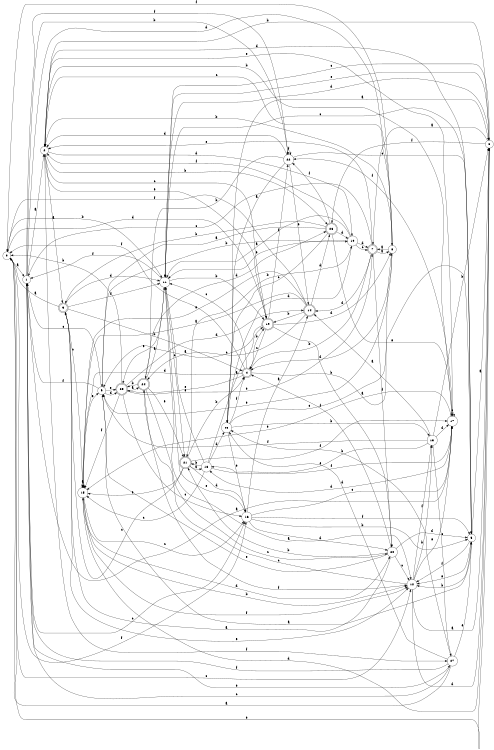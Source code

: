 digraph n23_9 {
__start0 [label="" shape="none"];

rankdir=LR;
size="8,5";

s0 [style="filled", color="black", fillcolor="white" shape="circle", label="0"];
s1 [style="filled", color="black", fillcolor="white" shape="circle", label="1"];
s2 [style="filled", color="black", fillcolor="white" shape="circle", label="2"];
s3 [style="rounded,filled", color="black", fillcolor="white" shape="doublecircle", label="3"];
s4 [style="rounded,filled", color="black", fillcolor="white" shape="doublecircle", label="4"];
s5 [style="filled", color="black", fillcolor="white" shape="circle", label="5"];
s6 [style="filled", color="black", fillcolor="white" shape="circle", label="6"];
s7 [style="rounded,filled", color="black", fillcolor="white" shape="doublecircle", label="7"];
s8 [style="filled", color="black", fillcolor="white" shape="circle", label="8"];
s9 [style="filled", color="black", fillcolor="white" shape="circle", label="9"];
s10 [style="filled", color="black", fillcolor="white" shape="circle", label="10"];
s11 [style="filled", color="black", fillcolor="white" shape="circle", label="11"];
s12 [style="filled", color="black", fillcolor="white" shape="circle", label="12"];
s13 [style="filled", color="black", fillcolor="white" shape="circle", label="13"];
s14 [style="rounded,filled", color="black", fillcolor="white" shape="doublecircle", label="14"];
s15 [style="filled", color="black", fillcolor="white" shape="circle", label="15"];
s16 [style="filled", color="black", fillcolor="white" shape="circle", label="16"];
s17 [style="filled", color="black", fillcolor="white" shape="circle", label="17"];
s18 [style="filled", color="black", fillcolor="white" shape="circle", label="18"];
s19 [style="rounded,filled", color="black", fillcolor="white" shape="doublecircle", label="19"];
s20 [style="filled", color="black", fillcolor="white" shape="circle", label="20"];
s21 [style="rounded,filled", color="black", fillcolor="white" shape="doublecircle", label="21"];
s22 [style="filled", color="black", fillcolor="white" shape="circle", label="22"];
s23 [style="filled", color="black", fillcolor="white" shape="circle", label="23"];
s24 [style="rounded,filled", color="black", fillcolor="white" shape="doublecircle", label="24"];
s25 [style="rounded,filled", color="black", fillcolor="white" shape="doublecircle", label="25"];
s26 [style="rounded,filled", color="black", fillcolor="white" shape="doublecircle", label="26"];
s27 [style="filled", color="black", fillcolor="white" shape="circle", label="27"];
s0 -> s1 [label="a"];
s0 -> s11 [label="b"];
s0 -> s12 [label="c"];
s0 -> s19 [label="d"];
s0 -> s6 [label="e"];
s0 -> s16 [label="f"];
s1 -> s2 [label="a"];
s1 -> s22 [label="b"];
s1 -> s16 [label="c"];
s1 -> s8 [label="d"];
s1 -> s27 [label="e"];
s1 -> s22 [label="f"];
s2 -> s3 [label="a"];
s2 -> s26 [label="b"];
s2 -> s19 [label="c"];
s2 -> s10 [label="d"];
s2 -> s17 [label="e"];
s2 -> s27 [label="f"];
s3 -> s0 [label="a"];
s3 -> s4 [label="b"];
s3 -> s15 [label="c"];
s3 -> s11 [label="d"];
s3 -> s12 [label="e"];
s3 -> s11 [label="f"];
s4 -> s5 [label="a"];
s4 -> s19 [label="b"];
s4 -> s11 [label="c"];
s4 -> s15 [label="d"];
s4 -> s25 [label="e"];
s4 -> s0 [label="f"];
s5 -> s6 [label="a"];
s5 -> s12 [label="b"];
s5 -> s11 [label="c"];
s5 -> s2 [label="d"];
s5 -> s12 [label="e"];
s5 -> s12 [label="f"];
s6 -> s7 [label="a"];
s6 -> s2 [label="b"];
s6 -> s11 [label="c"];
s6 -> s15 [label="d"];
s6 -> s11 [label="e"];
s6 -> s26 [label="f"];
s7 -> s8 [label="a"];
s7 -> s4 [label="b"];
s7 -> s1 [label="c"];
s7 -> s14 [label="d"];
s7 -> s2 [label="e"];
s7 -> s20 [label="f"];
s8 -> s7 [label="a"];
s8 -> s2 [label="b"];
s8 -> s2 [label="c"];
s8 -> s4 [label="d"];
s8 -> s9 [label="e"];
s8 -> s0 [label="f"];
s9 -> s5 [label="a"];
s9 -> s10 [label="b"];
s9 -> s1 [label="c"];
s9 -> s25 [label="d"];
s9 -> s25 [label="e"];
s9 -> s1 [label="f"];
s10 -> s11 [label="a"];
s10 -> s21 [label="b"];
s10 -> s7 [label="c"];
s10 -> s7 [label="d"];
s10 -> s11 [label="e"];
s10 -> s2 [label="f"];
s11 -> s12 [label="a"];
s11 -> s19 [label="b"];
s11 -> s21 [label="c"];
s11 -> s6 [label="d"];
s11 -> s25 [label="e"];
s11 -> s1 [label="f"];
s12 -> s6 [label="a"];
s12 -> s13 [label="b"];
s12 -> s24 [label="c"];
s12 -> s6 [label="d"];
s12 -> s17 [label="e"];
s12 -> s13 [label="f"];
s13 -> s14 [label="a"];
s13 -> s6 [label="b"];
s13 -> s27 [label="c"];
s13 -> s17 [label="d"];
s13 -> s18 [label="e"];
s13 -> s9 [label="f"];
s14 -> s15 [label="a"];
s14 -> s19 [label="b"];
s14 -> s24 [label="c"];
s14 -> s26 [label="d"];
s14 -> s15 [label="e"];
s14 -> s0 [label="f"];
s15 -> s15 [label="a"];
s15 -> s12 [label="b"];
s15 -> s16 [label="c"];
s15 -> s20 [label="d"];
s15 -> s9 [label="e"];
s15 -> s12 [label="f"];
s16 -> s14 [label="a"];
s16 -> s5 [label="b"];
s16 -> s17 [label="c"];
s16 -> s20 [label="d"];
s16 -> s11 [label="e"];
s16 -> s5 [label="f"];
s17 -> s1 [label="a"];
s17 -> s2 [label="b"];
s17 -> s17 [label="c"];
s17 -> s18 [label="d"];
s17 -> s15 [label="e"];
s17 -> s22 [label="f"];
s18 -> s19 [label="a"];
s18 -> s21 [label="b"];
s18 -> s15 [label="c"];
s18 -> s23 [label="d"];
s18 -> s11 [label="e"];
s18 -> s17 [label="f"];
s19 -> s9 [label="a"];
s19 -> s20 [label="b"];
s19 -> s4 [label="c"];
s19 -> s8 [label="d"];
s19 -> s2 [label="e"];
s19 -> s22 [label="f"];
s20 -> s3 [label="a"];
s20 -> s21 [label="b"];
s20 -> s12 [label="c"];
s20 -> s5 [label="d"];
s20 -> s9 [label="e"];
s20 -> s4 [label="f"];
s21 -> s18 [label="a"];
s21 -> s4 [label="b"];
s21 -> s3 [label="c"];
s21 -> s16 [label="d"];
s21 -> s15 [label="e"];
s21 -> s17 [label="f"];
s22 -> s23 [label="a"];
s22 -> s24 [label="b"];
s22 -> s5 [label="c"];
s22 -> s2 [label="d"];
s22 -> s14 [label="e"];
s22 -> s22 [label="f"];
s23 -> s6 [label="a"];
s23 -> s13 [label="b"];
s23 -> s8 [label="c"];
s23 -> s10 [label="d"];
s23 -> s16 [label="e"];
s23 -> s4 [label="f"];
s24 -> s11 [label="a"];
s24 -> s25 [label="b"];
s24 -> s20 [label="c"];
s24 -> s26 [label="d"];
s24 -> s21 [label="e"];
s24 -> s12 [label="f"];
s25 -> s24 [label="a"];
s25 -> s0 [label="b"];
s25 -> s16 [label="c"];
s25 -> s14 [label="d"];
s25 -> s7 [label="e"];
s25 -> s15 [label="f"];
s26 -> s9 [label="a"];
s26 -> s3 [label="b"];
s26 -> s23 [label="c"];
s26 -> s10 [label="d"];
s26 -> s17 [label="e"];
s26 -> s22 [label="f"];
s27 -> s0 [label="a"];
s27 -> s23 [label="b"];
s27 -> s1 [label="c"];
s27 -> s23 [label="d"];
s27 -> s5 [label="e"];
s27 -> s1 [label="f"];

}
